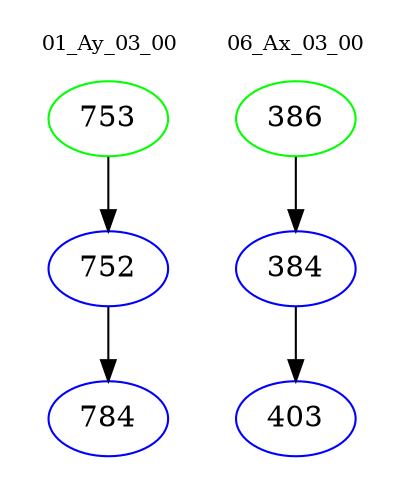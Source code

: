 digraph{
subgraph cluster_0 {
color = white
label = "01_Ay_03_00";
fontsize=10;
T0_753 [label="753", color="green"]
T0_753 -> T0_752 [color="black"]
T0_752 [label="752", color="blue"]
T0_752 -> T0_784 [color="black"]
T0_784 [label="784", color="blue"]
}
subgraph cluster_1 {
color = white
label = "06_Ax_03_00";
fontsize=10;
T1_386 [label="386", color="green"]
T1_386 -> T1_384 [color="black"]
T1_384 [label="384", color="blue"]
T1_384 -> T1_403 [color="black"]
T1_403 [label="403", color="blue"]
}
}
